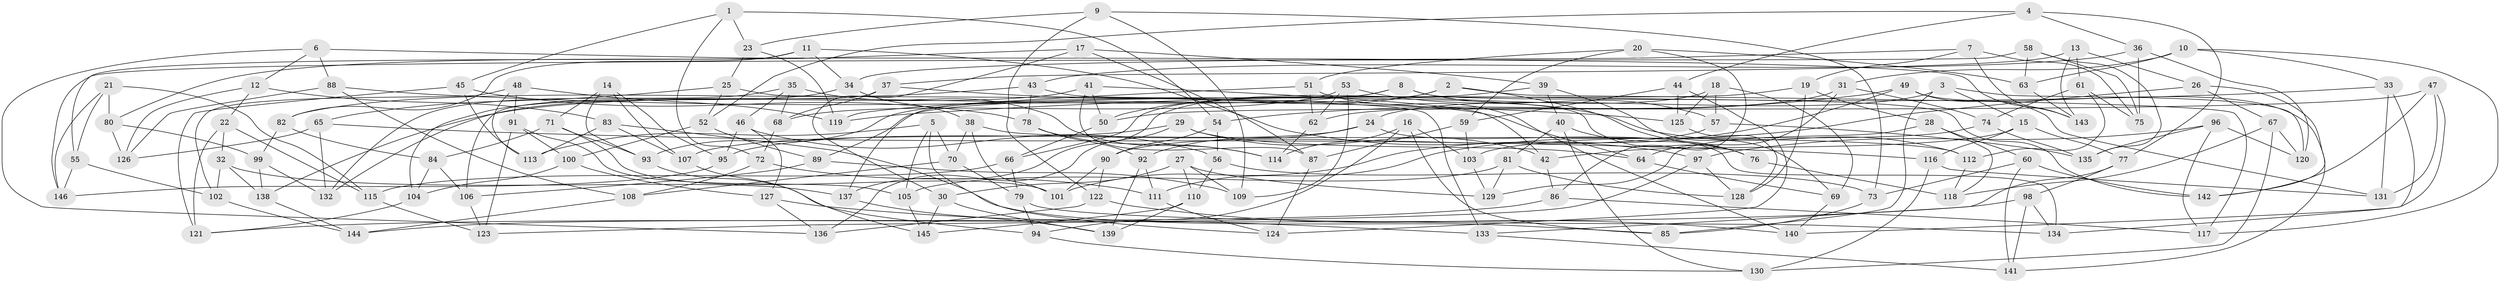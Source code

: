 // coarse degree distribution, {4: 0.6666666666666666, 3: 0.034482758620689655, 5: 0.11494252873563218, 7: 0.011494252873563218, 8: 0.09195402298850575, 10: 0.022988505747126436, 12: 0.022988505747126436, 6: 0.011494252873563218, 11: 0.011494252873563218, 9: 0.011494252873563218}
// Generated by graph-tools (version 1.1) at 2025/01/03/04/25 22:01:50]
// undirected, 146 vertices, 292 edges
graph export_dot {
graph [start="1"]
  node [color=gray90,style=filled];
  1;
  2;
  3;
  4;
  5;
  6;
  7;
  8;
  9;
  10;
  11;
  12;
  13;
  14;
  15;
  16;
  17;
  18;
  19;
  20;
  21;
  22;
  23;
  24;
  25;
  26;
  27;
  28;
  29;
  30;
  31;
  32;
  33;
  34;
  35;
  36;
  37;
  38;
  39;
  40;
  41;
  42;
  43;
  44;
  45;
  46;
  47;
  48;
  49;
  50;
  51;
  52;
  53;
  54;
  55;
  56;
  57;
  58;
  59;
  60;
  61;
  62;
  63;
  64;
  65;
  66;
  67;
  68;
  69;
  70;
  71;
  72;
  73;
  74;
  75;
  76;
  77;
  78;
  79;
  80;
  81;
  82;
  83;
  84;
  85;
  86;
  87;
  88;
  89;
  90;
  91;
  92;
  93;
  94;
  95;
  96;
  97;
  98;
  99;
  100;
  101;
  102;
  103;
  104;
  105;
  106;
  107;
  108;
  109;
  110;
  111;
  112;
  113;
  114;
  115;
  116;
  117;
  118;
  119;
  120;
  121;
  122;
  123;
  124;
  125;
  126;
  127;
  128;
  129;
  130;
  131;
  132;
  133;
  134;
  135;
  136;
  137;
  138;
  139;
  140;
  141;
  142;
  143;
  144;
  145;
  146;
  1 -- 72;
  1 -- 54;
  1 -- 23;
  1 -- 45;
  2 -- 50;
  2 -- 117;
  2 -- 93;
  2 -- 76;
  3 -- 15;
  3 -- 85;
  3 -- 24;
  3 -- 120;
  4 -- 52;
  4 -- 77;
  4 -- 36;
  4 -- 44;
  5 -- 70;
  5 -- 105;
  5 -- 113;
  5 -- 124;
  6 -- 12;
  6 -- 136;
  6 -- 143;
  6 -- 88;
  7 -- 34;
  7 -- 143;
  7 -- 75;
  7 -- 19;
  8 -- 137;
  8 -- 57;
  8 -- 142;
  8 -- 138;
  9 -- 23;
  9 -- 73;
  9 -- 109;
  9 -- 122;
  10 -- 33;
  10 -- 63;
  10 -- 31;
  10 -- 117;
  11 -- 82;
  11 -- 55;
  11 -- 34;
  11 -- 97;
  12 -- 22;
  12 -- 83;
  12 -- 126;
  13 -- 37;
  13 -- 61;
  13 -- 143;
  13 -- 26;
  14 -- 93;
  14 -- 95;
  14 -- 107;
  14 -- 71;
  15 -- 42;
  15 -- 77;
  15 -- 116;
  16 -- 94;
  16 -- 114;
  16 -- 103;
  16 -- 85;
  17 -- 30;
  17 -- 87;
  17 -- 80;
  17 -- 39;
  18 -- 137;
  18 -- 125;
  18 -- 69;
  18 -- 57;
  19 -- 89;
  19 -- 128;
  19 -- 28;
  20 -- 86;
  20 -- 51;
  20 -- 59;
  20 -- 63;
  21 -- 80;
  21 -- 115;
  21 -- 55;
  21 -- 146;
  22 -- 115;
  22 -- 32;
  22 -- 121;
  23 -- 25;
  23 -- 119;
  24 -- 92;
  24 -- 134;
  24 -- 95;
  25 -- 52;
  25 -- 133;
  25 -- 65;
  26 -- 111;
  26 -- 142;
  26 -- 67;
  27 -- 30;
  27 -- 109;
  27 -- 110;
  27 -- 129;
  28 -- 118;
  28 -- 60;
  28 -- 129;
  29 -- 64;
  29 -- 107;
  29 -- 42;
  29 -- 136;
  30 -- 145;
  30 -- 139;
  31 -- 64;
  31 -- 62;
  31 -- 74;
  32 -- 102;
  32 -- 138;
  32 -- 137;
  33 -- 119;
  33 -- 134;
  33 -- 131;
  34 -- 38;
  34 -- 104;
  35 -- 114;
  35 -- 132;
  35 -- 68;
  35 -- 46;
  36 -- 120;
  36 -- 75;
  36 -- 43;
  37 -- 68;
  37 -- 106;
  37 -- 64;
  38 -- 101;
  38 -- 112;
  38 -- 70;
  39 -- 69;
  39 -- 66;
  39 -- 40;
  40 -- 81;
  40 -- 76;
  40 -- 130;
  41 -- 87;
  41 -- 132;
  41 -- 50;
  41 -- 42;
  42 -- 86;
  43 -- 82;
  43 -- 78;
  43 -- 76;
  44 -- 124;
  44 -- 59;
  44 -- 125;
  45 -- 113;
  45 -- 121;
  45 -- 78;
  46 -- 56;
  46 -- 127;
  46 -- 95;
  47 -- 50;
  47 -- 142;
  47 -- 140;
  47 -- 131;
  48 -- 102;
  48 -- 91;
  48 -- 119;
  48 -- 113;
  49 -- 101;
  49 -- 131;
  49 -- 141;
  49 -- 54;
  50 -- 66;
  51 -- 140;
  51 -- 119;
  51 -- 62;
  52 -- 89;
  52 -- 100;
  53 -- 62;
  53 -- 112;
  53 -- 109;
  53 -- 68;
  54 -- 56;
  54 -- 90;
  55 -- 102;
  55 -- 146;
  56 -- 73;
  56 -- 110;
  57 -- 90;
  57 -- 135;
  58 -- 63;
  58 -- 135;
  58 -- 146;
  58 -- 75;
  59 -- 87;
  59 -- 103;
  60 -- 73;
  60 -- 141;
  60 -- 142;
  61 -- 75;
  61 -- 112;
  61 -- 74;
  62 -- 114;
  63 -- 143;
  64 -- 69;
  65 -- 126;
  65 -- 116;
  65 -- 132;
  66 -- 79;
  66 -- 115;
  67 -- 118;
  67 -- 120;
  67 -- 130;
  68 -- 72;
  69 -- 140;
  70 -- 108;
  70 -- 79;
  71 -- 93;
  71 -- 101;
  71 -- 84;
  72 -- 111;
  72 -- 108;
  73 -- 85;
  74 -- 135;
  74 -- 103;
  76 -- 118;
  77 -- 98;
  77 -- 133;
  78 -- 92;
  78 -- 114;
  79 -- 94;
  79 -- 134;
  80 -- 126;
  80 -- 99;
  81 -- 129;
  81 -- 105;
  81 -- 128;
  82 -- 99;
  82 -- 84;
  83 -- 107;
  83 -- 85;
  83 -- 113;
  84 -- 104;
  84 -- 106;
  86 -- 117;
  86 -- 144;
  87 -- 124;
  88 -- 126;
  88 -- 125;
  88 -- 108;
  89 -- 109;
  89 -- 106;
  90 -- 101;
  90 -- 122;
  91 -- 100;
  91 -- 105;
  91 -- 123;
  92 -- 139;
  92 -- 111;
  93 -- 94;
  94 -- 130;
  95 -- 146;
  96 -- 97;
  96 -- 117;
  96 -- 135;
  96 -- 120;
  97 -- 128;
  97 -- 123;
  98 -- 134;
  98 -- 121;
  98 -- 141;
  99 -- 132;
  99 -- 138;
  100 -- 127;
  100 -- 104;
  102 -- 144;
  103 -- 129;
  104 -- 121;
  105 -- 145;
  106 -- 123;
  107 -- 145;
  108 -- 144;
  110 -- 145;
  110 -- 139;
  111 -- 124;
  112 -- 118;
  115 -- 123;
  116 -- 131;
  116 -- 130;
  122 -- 140;
  122 -- 136;
  125 -- 128;
  127 -- 136;
  127 -- 133;
  133 -- 141;
  137 -- 139;
  138 -- 144;
}
